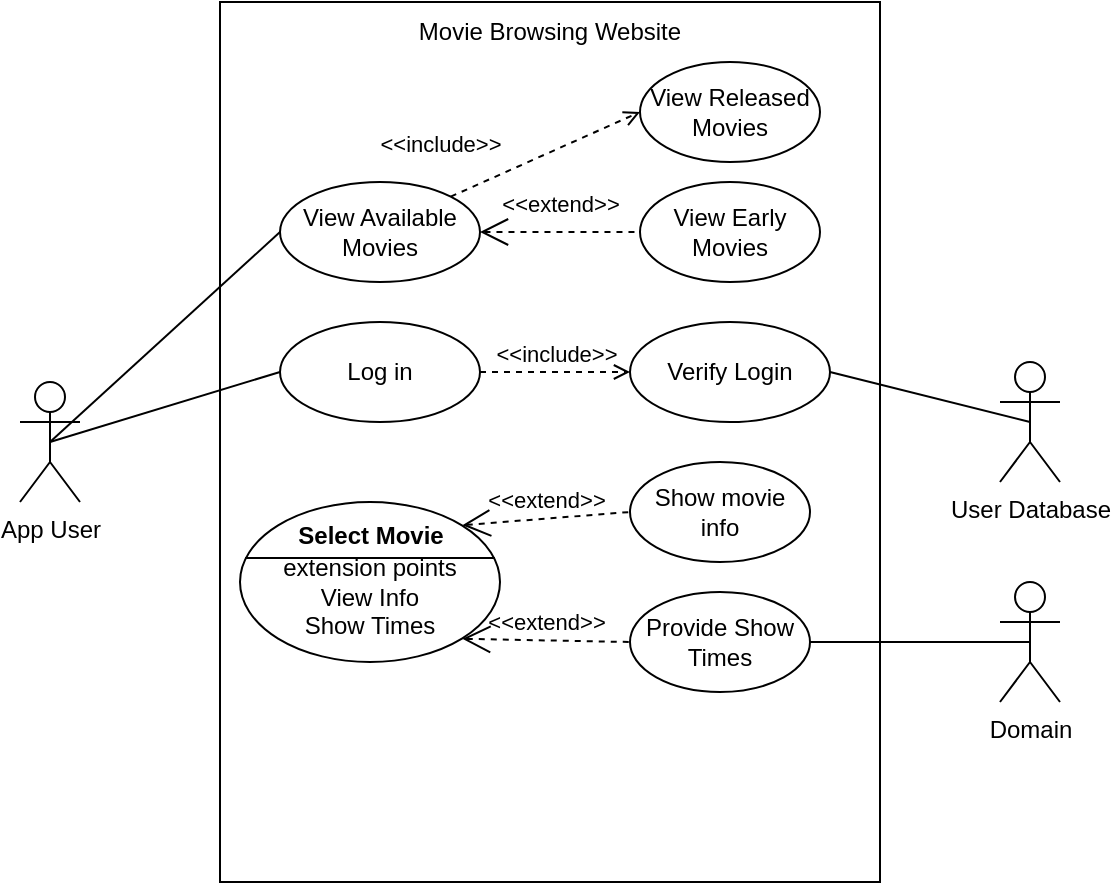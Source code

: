 <mxfile>
    <diagram id="k4avPPjPHm_chSLGP6E6" name="Page-1">
        <mxGraphModel dx="1280" dy="839" grid="1" gridSize="10" guides="1" tooltips="1" connect="1" arrows="1" fold="1" page="1" pageScale="1" pageWidth="3200" pageHeight="2500" background="#ffffff" math="0" shadow="0">
            <root>
                <mxCell id="0"/>
                <mxCell id="1" parent="0"/>
                <mxCell id="93" value="" style="rounded=0;whiteSpace=wrap;html=1;strokeColor=#000000;fontColor=#000000;fillColor=none;" vertex="1" parent="1">
                    <mxGeometry x="280" y="50" width="330" height="440" as="geometry"/>
                </mxCell>
                <mxCell id="97" style="edgeStyle=none;html=1;exitX=0.5;exitY=0.5;exitDx=0;exitDy=0;exitPerimeter=0;entryX=0;entryY=0.5;entryDx=0;entryDy=0;strokeColor=#000000;fontColor=#000000;startArrow=none;startFill=0;endArrow=none;endFill=0;" edge="1" parent="1" source="84" target="95">
                    <mxGeometry relative="1" as="geometry"/>
                </mxCell>
                <mxCell id="98" style="edgeStyle=none;html=1;exitX=0.5;exitY=0.5;exitDx=0;exitDy=0;exitPerimeter=0;entryX=0;entryY=0.5;entryDx=0;entryDy=0;strokeColor=#000000;fontColor=#000000;startArrow=none;startFill=0;endArrow=none;endFill=0;" edge="1" parent="1" source="84" target="96">
                    <mxGeometry relative="1" as="geometry"/>
                </mxCell>
                <mxCell id="84" value="&lt;font color=&quot;#000000&quot;&gt;App User&lt;/font&gt;" style="shape=umlActor;html=1;verticalLabelPosition=bottom;verticalAlign=top;align=center;strokeColor=#000000;" vertex="1" parent="1">
                    <mxGeometry x="180" y="240" width="30" height="60" as="geometry"/>
                </mxCell>
                <mxCell id="85" value="&lt;font color=&quot;#000000&quot;&gt;&lt;br&gt;extension points&lt;br&gt;View Info&lt;br&gt;Show Times&lt;br&gt;&lt;/font&gt;" style="html=1;shape=mxgraph.sysml.useCaseExtPt;whiteSpace=wrap;align=center;strokeColor=#000000;fillColor=none;" vertex="1" parent="1">
                    <mxGeometry x="290" y="300" width="130" height="80" as="geometry"/>
                </mxCell>
                <mxCell id="86" value="&lt;font color=&quot;#000000&quot;&gt;Select Movie&lt;/font&gt;" style="resizable=0;html=1;verticalAlign=middle;align=center;labelBackgroundColor=none;fontStyle=1;strokeColor=#000000;" connectable="0" vertex="1" parent="85">
                    <mxGeometry x="65" y="17" as="geometry"/>
                </mxCell>
                <mxCell id="94" value="Movie Browsing Website" style="text;html=1;strokeColor=none;fillColor=none;align=center;verticalAlign=middle;whiteSpace=wrap;rounded=0;fontColor=#000000;" vertex="1" parent="1">
                    <mxGeometry x="370" y="50" width="150" height="30" as="geometry"/>
                </mxCell>
                <mxCell id="95" value="View Available Movies" style="ellipse;whiteSpace=wrap;html=1;strokeColor=#000000;fontColor=#000000;fillColor=none;" vertex="1" parent="1">
                    <mxGeometry x="310" y="140" width="100" height="50" as="geometry"/>
                </mxCell>
                <mxCell id="96" value="Log in" style="ellipse;whiteSpace=wrap;html=1;strokeColor=#000000;fontColor=#000000;fillColor=none;" vertex="1" parent="1">
                    <mxGeometry x="310" y="210" width="100" height="50" as="geometry"/>
                </mxCell>
                <mxCell id="99" value="Verify Login" style="ellipse;whiteSpace=wrap;html=1;strokeColor=#000000;fontColor=#000000;fillColor=none;" vertex="1" parent="1">
                    <mxGeometry x="485" y="210" width="100" height="50" as="geometry"/>
                </mxCell>
                <mxCell id="100" value="&amp;lt;&amp;lt;include&amp;gt;&amp;gt;" style="edgeStyle=none;html=1;endArrow=open;verticalAlign=bottom;dashed=1;labelBackgroundColor=none;strokeColor=#000000;fontColor=#000000;exitX=1;exitY=0.5;exitDx=0;exitDy=0;entryX=0;entryY=0.5;entryDx=0;entryDy=0;" edge="1" parent="1" source="96" target="99">
                    <mxGeometry width="160" relative="1" as="geometry">
                        <mxPoint x="690" y="280" as="sourcePoint"/>
                        <mxPoint x="850" y="280" as="targetPoint"/>
                    </mxGeometry>
                </mxCell>
                <mxCell id="103" value="View Early Movies" style="ellipse;whiteSpace=wrap;html=1;strokeColor=#000000;fontColor=#000000;fillColor=none;" vertex="1" parent="1">
                    <mxGeometry x="490" y="140" width="90" height="50" as="geometry"/>
                </mxCell>
                <mxCell id="104" value="&amp;lt;&amp;lt;extend&amp;gt;&amp;gt;" style="edgeStyle=none;html=1;startArrow=open;endArrow=none;startSize=12;verticalAlign=bottom;dashed=1;labelBackgroundColor=none;strokeColor=#000000;fontColor=#000000;exitX=1;exitY=0.5;exitDx=0;exitDy=0;entryX=0;entryY=0.5;entryDx=0;entryDy=0;" edge="1" parent="1" source="95" target="103">
                    <mxGeometry y="5" width="160" relative="1" as="geometry">
                        <mxPoint x="660" y="210" as="sourcePoint"/>
                        <mxPoint x="820" y="210" as="targetPoint"/>
                        <mxPoint as="offset"/>
                    </mxGeometry>
                </mxCell>
                <mxCell id="106" style="edgeStyle=none;html=1;exitX=0.5;exitY=0.5;exitDx=0;exitDy=0;exitPerimeter=0;entryX=1;entryY=0.5;entryDx=0;entryDy=0;strokeColor=#000000;fontColor=#000000;startArrow=none;startFill=0;endArrow=none;endFill=0;" edge="1" parent="1" source="105" target="99">
                    <mxGeometry relative="1" as="geometry"/>
                </mxCell>
                <mxCell id="105" value="&lt;font color=&quot;#000000&quot;&gt;User Database&lt;/font&gt;" style="shape=umlActor;html=1;verticalLabelPosition=bottom;verticalAlign=top;align=center;strokeColor=#000000;" vertex="1" parent="1">
                    <mxGeometry x="670" y="230" width="30" height="60" as="geometry"/>
                </mxCell>
                <mxCell id="107" value="View Released Movies" style="ellipse;whiteSpace=wrap;html=1;strokeColor=#000000;fontColor=#000000;fillColor=none;" vertex="1" parent="1">
                    <mxGeometry x="490" y="80" width="90" height="50" as="geometry"/>
                </mxCell>
                <mxCell id="108" value="&amp;lt;&amp;lt;include&amp;gt;&amp;gt;" style="edgeStyle=none;html=1;endArrow=open;verticalAlign=bottom;dashed=1;labelBackgroundColor=none;strokeColor=#000000;fontColor=#000000;entryX=0;entryY=0.5;entryDx=0;entryDy=0;exitX=1;exitY=0;exitDx=0;exitDy=0;" edge="1" parent="1" source="95" target="107">
                    <mxGeometry x="-0.962" y="18" width="160" relative="1" as="geometry">
                        <mxPoint x="310" y="104.47" as="sourcePoint"/>
                        <mxPoint x="470" y="104.47" as="targetPoint"/>
                        <mxPoint as="offset"/>
                    </mxGeometry>
                </mxCell>
                <mxCell id="109" value="Show movie info" style="ellipse;whiteSpace=wrap;html=1;strokeColor=#000000;fontColor=#000000;fillColor=none;" vertex="1" parent="1">
                    <mxGeometry x="485" y="280" width="90" height="50" as="geometry"/>
                </mxCell>
                <mxCell id="110" value="Provide Show Times" style="ellipse;whiteSpace=wrap;html=1;strokeColor=#000000;fontColor=#000000;fillColor=none;" vertex="1" parent="1">
                    <mxGeometry x="485" y="345" width="90" height="50" as="geometry"/>
                </mxCell>
                <mxCell id="112" style="edgeStyle=none;html=1;exitX=0.5;exitY=0.5;exitDx=0;exitDy=0;exitPerimeter=0;entryX=1;entryY=0.5;entryDx=0;entryDy=0;strokeColor=#000000;fontColor=#000000;startArrow=none;startFill=0;endArrow=none;endFill=0;" edge="1" parent="1" source="111" target="110">
                    <mxGeometry relative="1" as="geometry"/>
                </mxCell>
                <mxCell id="111" value="&lt;font color=&quot;#000000&quot;&gt;Domain&lt;/font&gt;" style="shape=umlActor;html=1;verticalLabelPosition=bottom;verticalAlign=top;align=center;strokeColor=#000000;" vertex="1" parent="1">
                    <mxGeometry x="670" y="340" width="30" height="60" as="geometry"/>
                </mxCell>
                <mxCell id="113" value="&amp;lt;&amp;lt;extend&amp;gt;&amp;gt;" style="edgeStyle=none;html=1;startArrow=open;endArrow=none;startSize=12;verticalAlign=bottom;dashed=1;labelBackgroundColor=none;strokeColor=#000000;fontColor=#000000;exitX=0.855;exitY=0.855;exitDx=0;exitDy=0;exitPerimeter=0;entryX=0;entryY=0.5;entryDx=0;entryDy=0;" edge="1" parent="1" source="85" target="110">
                    <mxGeometry width="160" relative="1" as="geometry">
                        <mxPoint x="450" y="540" as="sourcePoint"/>
                        <mxPoint x="610" y="540" as="targetPoint"/>
                    </mxGeometry>
                </mxCell>
                <mxCell id="114" value="&amp;lt;&amp;lt;extend&amp;gt;&amp;gt;" style="edgeStyle=none;html=1;startArrow=open;endArrow=none;startSize=12;verticalAlign=bottom;dashed=1;labelBackgroundColor=none;strokeColor=#000000;fontColor=#000000;entryX=0;entryY=0.5;entryDx=0;entryDy=0;exitX=0.855;exitY=0.145;exitDx=0;exitDy=0;exitPerimeter=0;" edge="1" parent="1" source="85" target="109">
                    <mxGeometry width="160" relative="1" as="geometry">
                        <mxPoint x="500" y="550" as="sourcePoint"/>
                        <mxPoint x="660" y="550" as="targetPoint"/>
                    </mxGeometry>
                </mxCell>
            </root>
        </mxGraphModel>
    </diagram>
</mxfile>